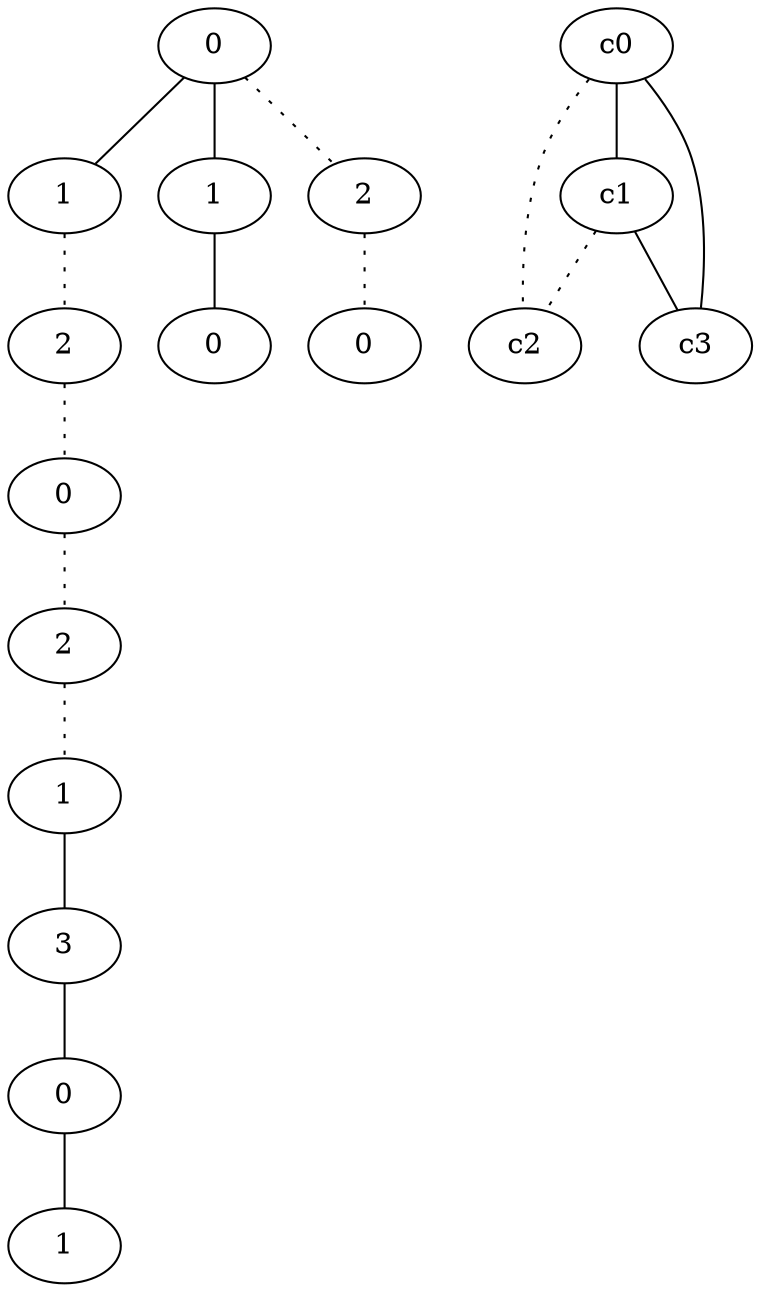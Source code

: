 graph {
a0[label=0];
a1[label=1];
a2[label=2];
a3[label=0];
a4[label=2];
a5[label=1];
a6[label=3];
a7[label=0];
a8[label=1];
a9[label=1];
a10[label=0];
a11[label=2];
a12[label=0];
a0 -- a1;
a0 -- a9;
a0 -- a11 [style=dotted];
a1 -- a2 [style=dotted];
a2 -- a3 [style=dotted];
a3 -- a4 [style=dotted];
a4 -- a5 [style=dotted];
a5 -- a6;
a6 -- a7;
a7 -- a8;
a9 -- a10;
a11 -- a12 [style=dotted];
c0 -- c1;
c0 -- c2 [style=dotted];
c0 -- c3;
c1 -- c2 [style=dotted];
c1 -- c3;
}
